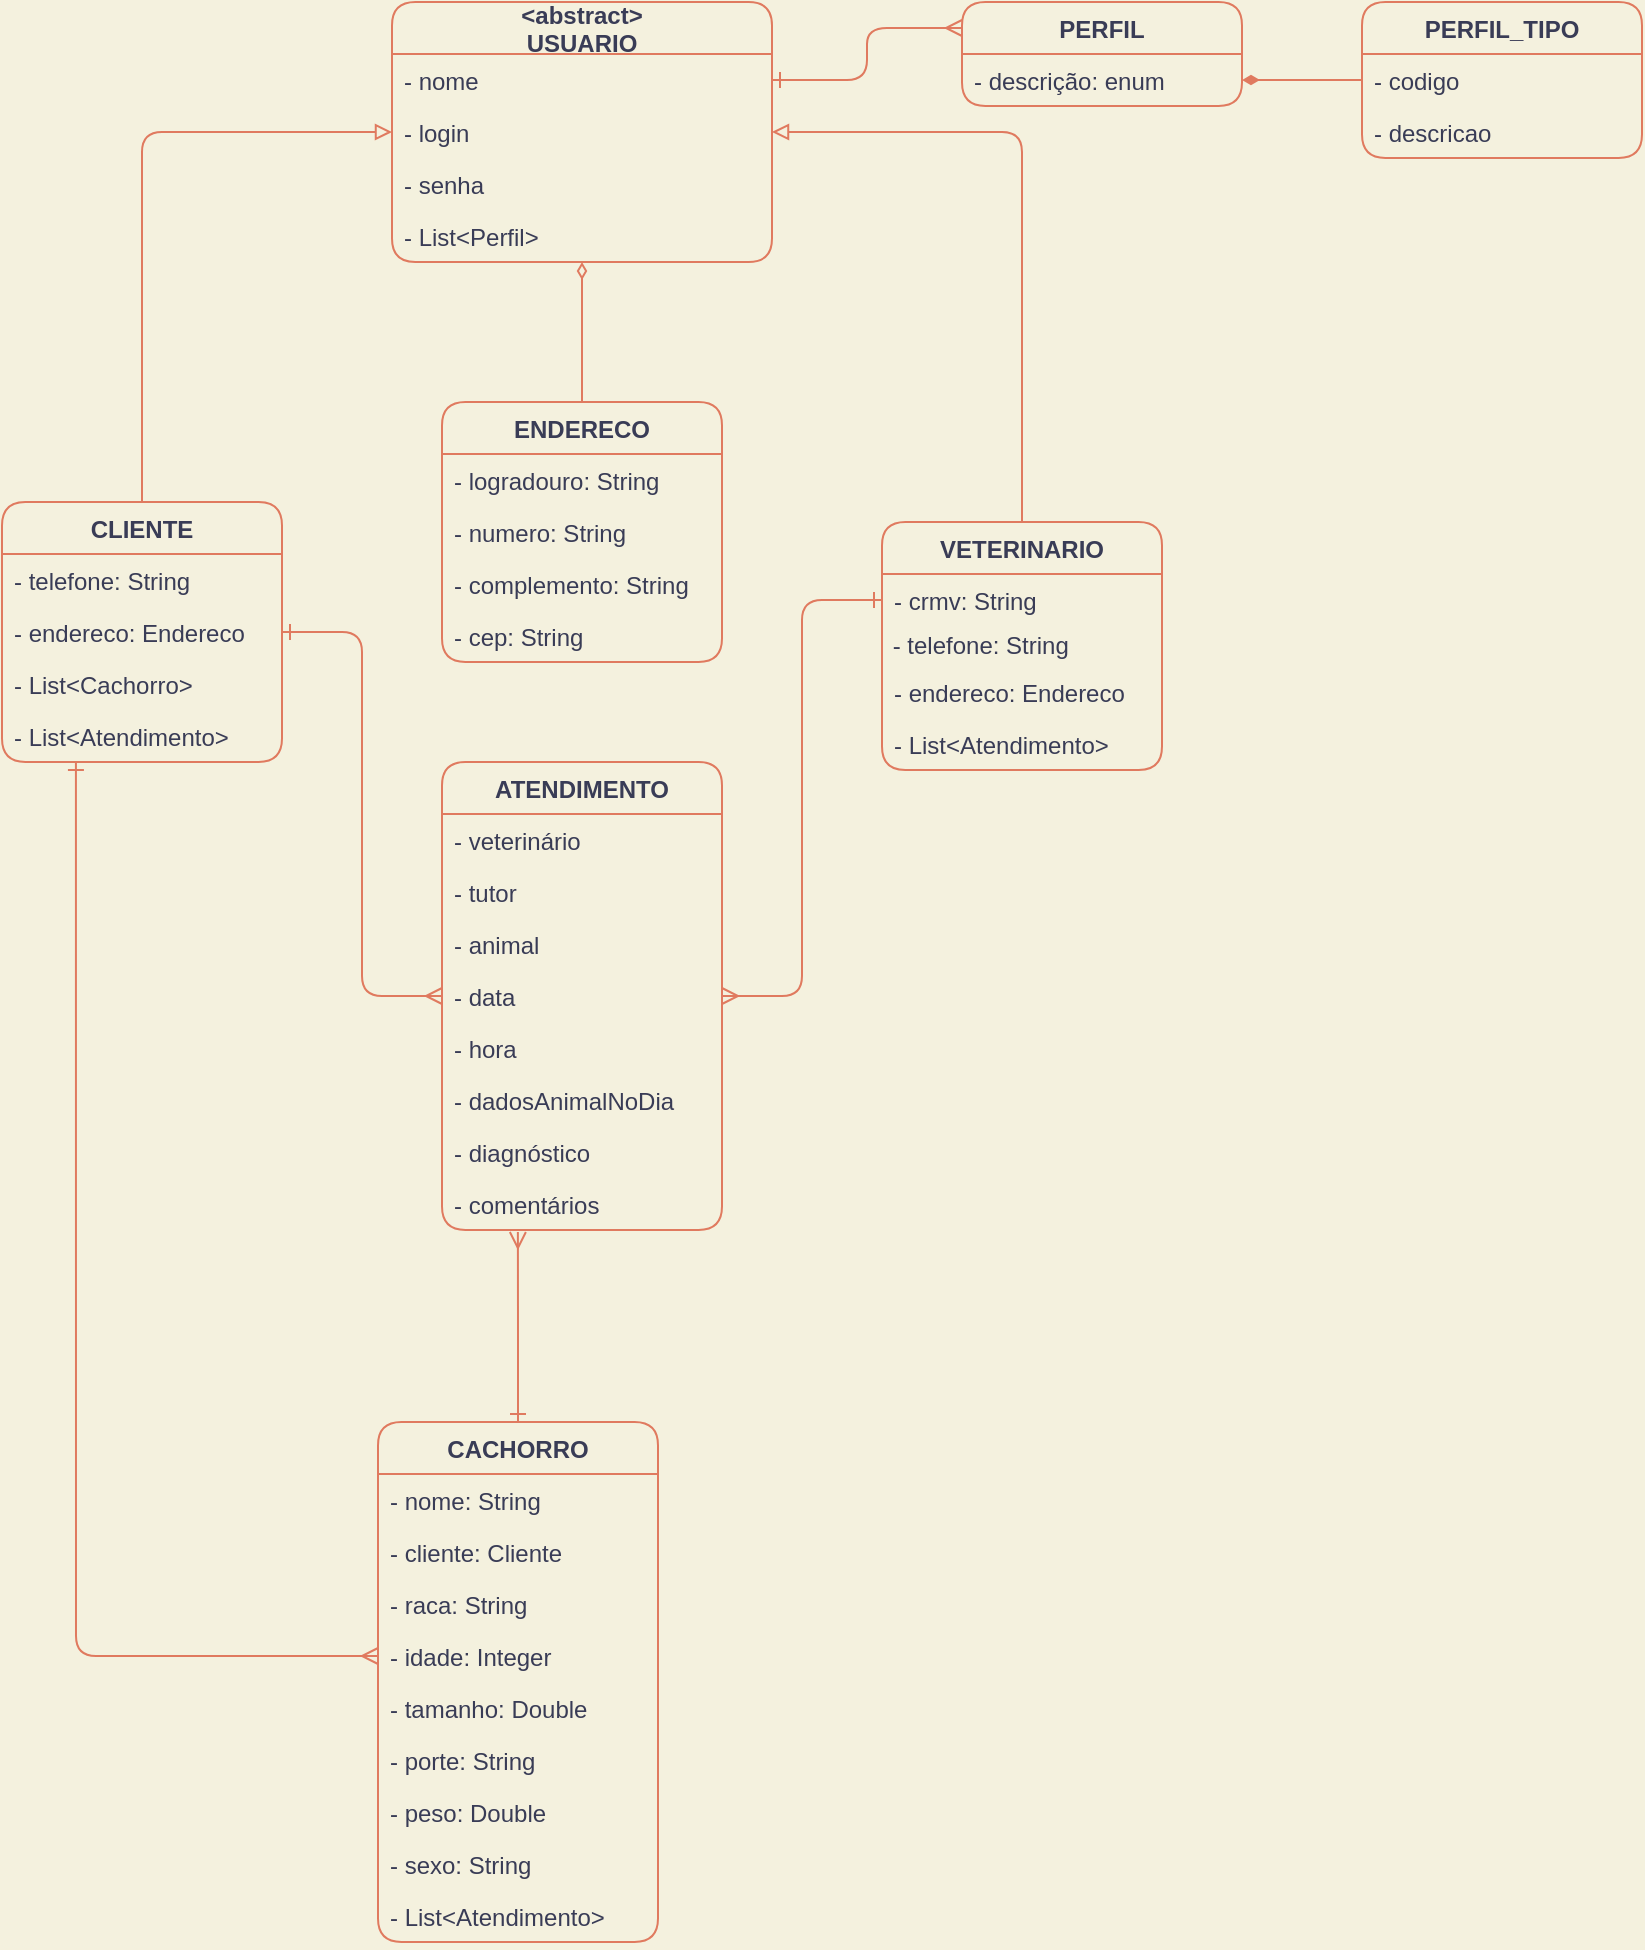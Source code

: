 <mxfile version="19.0.3" type="device"><diagram id="C5RBs43oDa-KdzZeNtuy" name="Page-1"><mxGraphModel dx="211" dy="1828" grid="1" gridSize="10" guides="1" tooltips="1" connect="1" arrows="1" fold="1" page="1" pageScale="1" pageWidth="827" pageHeight="1169" background="#F4F1DE" math="0" shadow="0"><root><mxCell id="WIyWlLk6GJQsqaUBKTNV-0"/><mxCell id="WIyWlLk6GJQsqaUBKTNV-1" parent="WIyWlLk6GJQsqaUBKTNV-0"/><mxCell id="pqKwHdrQKFQmJptRDVtD-0" style="edgeStyle=orthogonalEdgeStyle;rounded=1;orthogonalLoop=1;jettySize=auto;html=1;entryX=1;entryY=0.5;entryDx=0;entryDy=0;startArrow=baseDash;startFill=0;endArrow=block;endFill=0;labelBackgroundColor=#F4F1DE;strokeColor=#E07A5F;fontColor=#393C56;" edge="1" parent="WIyWlLk6GJQsqaUBKTNV-1" source="pqKwHdrQKFQmJptRDVtD-1" target="pqKwHdrQKFQmJptRDVtD-41"><mxGeometry relative="1" as="geometry"/></mxCell><mxCell id="pqKwHdrQKFQmJptRDVtD-1" value="VETERINARIO" style="swimlane;fontStyle=1;childLayout=stackLayout;horizontal=1;startSize=26;fillColor=none;horizontalStack=0;resizeParent=1;resizeParentMax=0;resizeLast=0;collapsible=1;marginBottom=0;strokeColor=#E07A5F;fontColor=#393C56;rounded=1;" vertex="1" parent="WIyWlLk6GJQsqaUBKTNV-1"><mxGeometry x="1420" y="80" width="140" height="124" as="geometry"/></mxCell><mxCell id="pqKwHdrQKFQmJptRDVtD-2" value="- crmv: String" style="text;strokeColor=none;fillColor=none;align=left;verticalAlign=top;spacingLeft=4;spacingRight=4;overflow=hidden;rotatable=0;points=[[0,0.5],[1,0.5]];portConstraint=eastwest;fontColor=#393C56;rounded=1;" vertex="1" parent="pqKwHdrQKFQmJptRDVtD-1"><mxGeometry y="26" width="140" height="26" as="geometry"/></mxCell><mxCell id="pqKwHdrQKFQmJptRDVtD-3" value="&amp;nbsp;- telefone: String" style="text;html=1;resizable=0;autosize=1;align=left;verticalAlign=middle;points=[];fillColor=none;strokeColor=none;rounded=1;fontColor=#393C56;" vertex="1" parent="pqKwHdrQKFQmJptRDVtD-1"><mxGeometry y="52" width="140" height="20" as="geometry"/></mxCell><mxCell id="pqKwHdrQKFQmJptRDVtD-4" value="- endereco: Endereco" style="text;strokeColor=none;fillColor=none;align=left;verticalAlign=top;spacingLeft=4;spacingRight=4;overflow=hidden;rotatable=0;points=[[0,0.5],[1,0.5]];portConstraint=eastwest;fontColor=#393C56;rounded=1;" vertex="1" parent="pqKwHdrQKFQmJptRDVtD-1"><mxGeometry y="72" width="140" height="26" as="geometry"/></mxCell><mxCell id="pqKwHdrQKFQmJptRDVtD-5" value="- List&lt;Atendimento&gt;" style="text;strokeColor=none;fillColor=none;align=left;verticalAlign=top;spacingLeft=4;spacingRight=4;overflow=hidden;rotatable=0;points=[[0,0.5],[1,0.5]];portConstraint=eastwest;fontColor=#393C56;rounded=1;" vertex="1" parent="pqKwHdrQKFQmJptRDVtD-1"><mxGeometry y="98" width="140" height="26" as="geometry"/></mxCell><mxCell id="pqKwHdrQKFQmJptRDVtD-6" style="edgeStyle=orthogonalEdgeStyle;rounded=1;orthogonalLoop=1;jettySize=auto;html=1;startArrow=ERone;startFill=0;endArrow=ERmany;endFill=0;labelBackgroundColor=#F4F1DE;strokeColor=#E07A5F;fontColor=#393C56;" edge="1" parent="WIyWlLk6GJQsqaUBKTNV-1" source="pqKwHdrQKFQmJptRDVtD-8" target="pqKwHdrQKFQmJptRDVtD-30"><mxGeometry relative="1" as="geometry"/></mxCell><mxCell id="pqKwHdrQKFQmJptRDVtD-7" style="edgeStyle=orthogonalEdgeStyle;rounded=1;orthogonalLoop=1;jettySize=auto;html=1;entryX=0;entryY=0.5;entryDx=0;entryDy=0;startArrow=baseDash;startFill=0;endArrow=block;endFill=0;labelBackgroundColor=#F4F1DE;strokeColor=#E07A5F;fontColor=#393C56;" edge="1" parent="WIyWlLk6GJQsqaUBKTNV-1" source="pqKwHdrQKFQmJptRDVtD-8" target="pqKwHdrQKFQmJptRDVtD-41"><mxGeometry relative="1" as="geometry"/></mxCell><mxCell id="pqKwHdrQKFQmJptRDVtD-8" value="CLIENTE" style="swimlane;fontStyle=1;childLayout=stackLayout;horizontal=1;startSize=26;fillColor=none;horizontalStack=0;resizeParent=1;resizeParentMax=0;resizeLast=0;collapsible=1;marginBottom=0;strokeColor=#E07A5F;fontColor=#393C56;rounded=1;" vertex="1" parent="WIyWlLk6GJQsqaUBKTNV-1"><mxGeometry x="980" y="70" width="140" height="130" as="geometry"/></mxCell><mxCell id="pqKwHdrQKFQmJptRDVtD-9" value="- telefone: String" style="text;strokeColor=none;fillColor=none;align=left;verticalAlign=top;spacingLeft=4;spacingRight=4;overflow=hidden;rotatable=0;points=[[0,0.5],[1,0.5]];portConstraint=eastwest;fontColor=#393C56;rounded=1;" vertex="1" parent="pqKwHdrQKFQmJptRDVtD-8"><mxGeometry y="26" width="140" height="26" as="geometry"/></mxCell><mxCell id="pqKwHdrQKFQmJptRDVtD-10" value="- endereco: Endereco" style="text;strokeColor=none;fillColor=none;align=left;verticalAlign=top;spacingLeft=4;spacingRight=4;overflow=hidden;rotatable=0;points=[[0,0.5],[1,0.5]];portConstraint=eastwest;fontColor=#393C56;rounded=1;" vertex="1" parent="pqKwHdrQKFQmJptRDVtD-8"><mxGeometry y="52" width="140" height="26" as="geometry"/></mxCell><mxCell id="pqKwHdrQKFQmJptRDVtD-11" value="- List&lt;Cachorro&gt;" style="text;strokeColor=none;fillColor=none;align=left;verticalAlign=top;spacingLeft=4;spacingRight=4;overflow=hidden;rotatable=0;points=[[0,0.5],[1,0.5]];portConstraint=eastwest;fontColor=#393C56;rounded=1;" vertex="1" parent="pqKwHdrQKFQmJptRDVtD-8"><mxGeometry y="78" width="140" height="26" as="geometry"/></mxCell><mxCell id="pqKwHdrQKFQmJptRDVtD-12" value="- List&lt;Atendimento&gt;" style="text;strokeColor=none;fillColor=none;align=left;verticalAlign=top;spacingLeft=4;spacingRight=4;overflow=hidden;rotatable=0;points=[[0,0.5],[1,0.5]];portConstraint=eastwest;fontColor=#393C56;rounded=1;" vertex="1" parent="pqKwHdrQKFQmJptRDVtD-8"><mxGeometry y="104" width="140" height="26" as="geometry"/></mxCell><mxCell id="pqKwHdrQKFQmJptRDVtD-13" style="edgeStyle=orthogonalEdgeStyle;rounded=1;orthogonalLoop=1;jettySize=auto;html=1;entryX=0.271;entryY=1.038;entryDx=0;entryDy=0;entryPerimeter=0;startArrow=ERone;startFill=0;endArrow=ERmany;endFill=0;labelBackgroundColor=#F4F1DE;strokeColor=#E07A5F;fontColor=#393C56;" edge="1" parent="WIyWlLk6GJQsqaUBKTNV-1" source="pqKwHdrQKFQmJptRDVtD-14" target="pqKwHdrQKFQmJptRDVtD-38"><mxGeometry relative="1" as="geometry"/></mxCell><mxCell id="pqKwHdrQKFQmJptRDVtD-14" value="CACHORRO" style="swimlane;fontStyle=1;childLayout=stackLayout;horizontal=1;startSize=26;fillColor=none;horizontalStack=0;resizeParent=1;resizeParentMax=0;resizeLast=0;collapsible=1;marginBottom=0;strokeColor=#E07A5F;fontColor=#393C56;rounded=1;" vertex="1" parent="WIyWlLk6GJQsqaUBKTNV-1"><mxGeometry x="1168" y="530" width="140" height="260" as="geometry"/></mxCell><mxCell id="pqKwHdrQKFQmJptRDVtD-15" value="- nome: String" style="text;strokeColor=none;fillColor=none;align=left;verticalAlign=top;spacingLeft=4;spacingRight=4;overflow=hidden;rotatable=0;points=[[0,0.5],[1,0.5]];portConstraint=eastwest;fontColor=#393C56;rounded=1;" vertex="1" parent="pqKwHdrQKFQmJptRDVtD-14"><mxGeometry y="26" width="140" height="26" as="geometry"/></mxCell><mxCell id="pqKwHdrQKFQmJptRDVtD-16" value="- cliente: Cliente" style="text;strokeColor=none;fillColor=none;align=left;verticalAlign=top;spacingLeft=4;spacingRight=4;overflow=hidden;rotatable=0;points=[[0,0.5],[1,0.5]];portConstraint=eastwest;fontColor=#393C56;rounded=1;" vertex="1" parent="pqKwHdrQKFQmJptRDVtD-14"><mxGeometry y="52" width="140" height="26" as="geometry"/></mxCell><mxCell id="pqKwHdrQKFQmJptRDVtD-17" value="- raca: String" style="text;strokeColor=none;fillColor=none;align=left;verticalAlign=top;spacingLeft=4;spacingRight=4;overflow=hidden;rotatable=0;points=[[0,0.5],[1,0.5]];portConstraint=eastwest;fontColor=#393C56;rounded=1;" vertex="1" parent="pqKwHdrQKFQmJptRDVtD-14"><mxGeometry y="78" width="140" height="26" as="geometry"/></mxCell><mxCell id="pqKwHdrQKFQmJptRDVtD-18" value="- idade: Integer" style="text;strokeColor=none;fillColor=none;align=left;verticalAlign=top;spacingLeft=4;spacingRight=4;overflow=hidden;rotatable=0;points=[[0,0.5],[1,0.5]];portConstraint=eastwest;fontColor=#393C56;rounded=1;" vertex="1" parent="pqKwHdrQKFQmJptRDVtD-14"><mxGeometry y="104" width="140" height="26" as="geometry"/></mxCell><mxCell id="pqKwHdrQKFQmJptRDVtD-19" value="- tamanho: Double" style="text;strokeColor=none;fillColor=none;align=left;verticalAlign=top;spacingLeft=4;spacingRight=4;overflow=hidden;rotatable=0;points=[[0,0.5],[1,0.5]];portConstraint=eastwest;fontColor=#393C56;rounded=1;" vertex="1" parent="pqKwHdrQKFQmJptRDVtD-14"><mxGeometry y="130" width="140" height="26" as="geometry"/></mxCell><mxCell id="pqKwHdrQKFQmJptRDVtD-20" value="- porte: String" style="text;strokeColor=none;fillColor=none;align=left;verticalAlign=top;spacingLeft=4;spacingRight=4;overflow=hidden;rotatable=0;points=[[0,0.5],[1,0.5]];portConstraint=eastwest;fontColor=#393C56;rounded=1;" vertex="1" parent="pqKwHdrQKFQmJptRDVtD-14"><mxGeometry y="156" width="140" height="26" as="geometry"/></mxCell><mxCell id="pqKwHdrQKFQmJptRDVtD-21" value="- peso: Double" style="text;strokeColor=none;fillColor=none;align=left;verticalAlign=top;spacingLeft=4;spacingRight=4;overflow=hidden;rotatable=0;points=[[0,0.5],[1,0.5]];portConstraint=eastwest;fontColor=#393C56;rounded=1;" vertex="1" parent="pqKwHdrQKFQmJptRDVtD-14"><mxGeometry y="182" width="140" height="26" as="geometry"/></mxCell><mxCell id="pqKwHdrQKFQmJptRDVtD-22" value="- sexo: String" style="text;strokeColor=none;fillColor=none;align=left;verticalAlign=top;spacingLeft=4;spacingRight=4;overflow=hidden;rotatable=0;points=[[0,0.5],[1,0.5]];portConstraint=eastwest;fontColor=#393C56;rounded=1;" vertex="1" parent="pqKwHdrQKFQmJptRDVtD-14"><mxGeometry y="208" width="140" height="26" as="geometry"/></mxCell><mxCell id="pqKwHdrQKFQmJptRDVtD-23" value="- List&lt;Atendimento&gt;" style="text;strokeColor=none;fillColor=none;align=left;verticalAlign=top;spacingLeft=4;spacingRight=4;overflow=hidden;rotatable=0;points=[[0,0.5],[1,0.5]];portConstraint=eastwest;fontColor=#393C56;rounded=1;" vertex="1" parent="pqKwHdrQKFQmJptRDVtD-14"><mxGeometry y="234" width="140" height="26" as="geometry"/></mxCell><mxCell id="pqKwHdrQKFQmJptRDVtD-24" style="edgeStyle=orthogonalEdgeStyle;rounded=1;orthogonalLoop=1;jettySize=auto;html=1;entryX=0.5;entryY=1;entryDx=0;entryDy=0;entryPerimeter=0;startArrow=baseDash;startFill=0;endArrow=diamondThin;endFill=0;strokeWidth=1;labelBackgroundColor=#F4F1DE;strokeColor=#E07A5F;fontColor=#393C56;" edge="1" parent="WIyWlLk6GJQsqaUBKTNV-1" source="pqKwHdrQKFQmJptRDVtD-25" target="pqKwHdrQKFQmJptRDVtD-43"><mxGeometry relative="1" as="geometry"/></mxCell><mxCell id="pqKwHdrQKFQmJptRDVtD-25" value="ENDERECO" style="swimlane;fontStyle=1;childLayout=stackLayout;horizontal=1;startSize=26;fillColor=none;horizontalStack=0;resizeParent=1;resizeParentMax=0;resizeLast=0;collapsible=1;marginBottom=0;strokeColor=#E07A5F;fontColor=#393C56;rounded=1;" vertex="1" parent="WIyWlLk6GJQsqaUBKTNV-1"><mxGeometry x="1200" y="20" width="140" height="130" as="geometry"/></mxCell><mxCell id="pqKwHdrQKFQmJptRDVtD-26" value="- logradouro: String" style="text;strokeColor=none;fillColor=none;align=left;verticalAlign=top;spacingLeft=4;spacingRight=4;overflow=hidden;rotatable=0;points=[[0,0.5],[1,0.5]];portConstraint=eastwest;fontColor=#393C56;rounded=1;" vertex="1" parent="pqKwHdrQKFQmJptRDVtD-25"><mxGeometry y="26" width="140" height="26" as="geometry"/></mxCell><mxCell id="pqKwHdrQKFQmJptRDVtD-27" value="- numero: String" style="text;strokeColor=none;fillColor=none;align=left;verticalAlign=top;spacingLeft=4;spacingRight=4;overflow=hidden;rotatable=0;points=[[0,0.5],[1,0.5]];portConstraint=eastwest;fontColor=#393C56;rounded=1;" vertex="1" parent="pqKwHdrQKFQmJptRDVtD-25"><mxGeometry y="52" width="140" height="26" as="geometry"/></mxCell><mxCell id="pqKwHdrQKFQmJptRDVtD-28" value="- complemento: String" style="text;strokeColor=none;fillColor=none;align=left;verticalAlign=top;spacingLeft=4;spacingRight=4;overflow=hidden;rotatable=0;points=[[0,0.5],[1,0.5]];portConstraint=eastwest;fontColor=#393C56;rounded=1;" vertex="1" parent="pqKwHdrQKFQmJptRDVtD-25"><mxGeometry y="78" width="140" height="26" as="geometry"/></mxCell><mxCell id="pqKwHdrQKFQmJptRDVtD-29" value="- cep: String" style="text;strokeColor=none;fillColor=none;align=left;verticalAlign=top;spacingLeft=4;spacingRight=4;overflow=hidden;rotatable=0;points=[[0,0.5],[1,0.5]];portConstraint=eastwest;fontColor=#393C56;rounded=1;" vertex="1" parent="pqKwHdrQKFQmJptRDVtD-25"><mxGeometry y="104" width="140" height="26" as="geometry"/></mxCell><mxCell id="pqKwHdrQKFQmJptRDVtD-30" value="ATENDIMENTO" style="swimlane;fontStyle=1;childLayout=stackLayout;horizontal=1;startSize=26;fillColor=none;horizontalStack=0;resizeParent=1;resizeParentMax=0;resizeLast=0;collapsible=1;marginBottom=0;strokeColor=#E07A5F;fontColor=#393C56;rounded=1;" vertex="1" parent="WIyWlLk6GJQsqaUBKTNV-1"><mxGeometry x="1200" y="200" width="140" height="234" as="geometry"/></mxCell><mxCell id="pqKwHdrQKFQmJptRDVtD-31" value="- veterinário" style="text;strokeColor=none;fillColor=none;align=left;verticalAlign=top;spacingLeft=4;spacingRight=4;overflow=hidden;rotatable=0;points=[[0,0.5],[1,0.5]];portConstraint=eastwest;fontColor=#393C56;rounded=1;" vertex="1" parent="pqKwHdrQKFQmJptRDVtD-30"><mxGeometry y="26" width="140" height="26" as="geometry"/></mxCell><mxCell id="pqKwHdrQKFQmJptRDVtD-32" value="- tutor" style="text;strokeColor=none;fillColor=none;align=left;verticalAlign=top;spacingLeft=4;spacingRight=4;overflow=hidden;rotatable=0;points=[[0,0.5],[1,0.5]];portConstraint=eastwest;fontColor=#393C56;rounded=1;" vertex="1" parent="pqKwHdrQKFQmJptRDVtD-30"><mxGeometry y="52" width="140" height="26" as="geometry"/></mxCell><mxCell id="pqKwHdrQKFQmJptRDVtD-33" value="- animal" style="text;strokeColor=none;fillColor=none;align=left;verticalAlign=top;spacingLeft=4;spacingRight=4;overflow=hidden;rotatable=0;points=[[0,0.5],[1,0.5]];portConstraint=eastwest;fontColor=#393C56;rounded=1;" vertex="1" parent="pqKwHdrQKFQmJptRDVtD-30"><mxGeometry y="78" width="140" height="26" as="geometry"/></mxCell><mxCell id="pqKwHdrQKFQmJptRDVtD-34" value="- data" style="text;strokeColor=none;fillColor=none;align=left;verticalAlign=top;spacingLeft=4;spacingRight=4;overflow=hidden;rotatable=0;points=[[0,0.5],[1,0.5]];portConstraint=eastwest;fontColor=#393C56;rounded=1;" vertex="1" parent="pqKwHdrQKFQmJptRDVtD-30"><mxGeometry y="104" width="140" height="26" as="geometry"/></mxCell><mxCell id="pqKwHdrQKFQmJptRDVtD-35" value="- hora" style="text;strokeColor=none;fillColor=none;align=left;verticalAlign=top;spacingLeft=4;spacingRight=4;overflow=hidden;rotatable=0;points=[[0,0.5],[1,0.5]];portConstraint=eastwest;fontColor=#393C56;rounded=1;" vertex="1" parent="pqKwHdrQKFQmJptRDVtD-30"><mxGeometry y="130" width="140" height="26" as="geometry"/></mxCell><mxCell id="pqKwHdrQKFQmJptRDVtD-36" value="- dadosAnimalNoDia" style="text;strokeColor=none;fillColor=none;align=left;verticalAlign=top;spacingLeft=4;spacingRight=4;overflow=hidden;rotatable=0;points=[[0,0.5],[1,0.5]];portConstraint=eastwest;fontColor=#393C56;rounded=1;" vertex="1" parent="pqKwHdrQKFQmJptRDVtD-30"><mxGeometry y="156" width="140" height="26" as="geometry"/></mxCell><mxCell id="pqKwHdrQKFQmJptRDVtD-37" value="- diagnóstico" style="text;strokeColor=none;fillColor=none;align=left;verticalAlign=top;spacingLeft=4;spacingRight=4;overflow=hidden;rotatable=0;points=[[0,0.5],[1,0.5]];portConstraint=eastwest;fontColor=#393C56;rounded=1;" vertex="1" parent="pqKwHdrQKFQmJptRDVtD-30"><mxGeometry y="182" width="140" height="26" as="geometry"/></mxCell><mxCell id="pqKwHdrQKFQmJptRDVtD-38" value="- comentários" style="text;strokeColor=none;fillColor=none;align=left;verticalAlign=top;spacingLeft=4;spacingRight=4;overflow=hidden;rotatable=0;points=[[0,0.5],[1,0.5]];portConstraint=eastwest;fontColor=#393C56;rounded=1;" vertex="1" parent="pqKwHdrQKFQmJptRDVtD-30"><mxGeometry y="208" width="140" height="26" as="geometry"/></mxCell><mxCell id="pqKwHdrQKFQmJptRDVtD-39" value="&lt;abstract&gt;&#10;USUARIO" style="swimlane;fontStyle=1;childLayout=stackLayout;horizontal=1;startSize=26;fillColor=none;horizontalStack=0;resizeParent=1;resizeParentMax=0;resizeLast=0;collapsible=1;marginBottom=0;strokeColor=#E07A5F;fontColor=#393C56;rounded=1;" vertex="1" parent="WIyWlLk6GJQsqaUBKTNV-1"><mxGeometry x="1175" y="-180" width="190" height="130" as="geometry"/></mxCell><mxCell id="pqKwHdrQKFQmJptRDVtD-40" value="- nome" style="text;strokeColor=none;fillColor=none;align=left;verticalAlign=top;spacingLeft=4;spacingRight=4;overflow=hidden;rotatable=0;points=[[0,0.5],[1,0.5]];portConstraint=eastwest;fontColor=#393C56;rounded=1;" vertex="1" parent="pqKwHdrQKFQmJptRDVtD-39"><mxGeometry y="26" width="190" height="26" as="geometry"/></mxCell><mxCell id="pqKwHdrQKFQmJptRDVtD-41" value="- login" style="text;strokeColor=none;fillColor=none;align=left;verticalAlign=top;spacingLeft=4;spacingRight=4;overflow=hidden;rotatable=0;points=[[0,0.5],[1,0.5]];portConstraint=eastwest;fontColor=#393C56;rounded=1;" vertex="1" parent="pqKwHdrQKFQmJptRDVtD-39"><mxGeometry y="52" width="190" height="26" as="geometry"/></mxCell><mxCell id="pqKwHdrQKFQmJptRDVtD-42" value="- senha" style="text;strokeColor=none;fillColor=none;align=left;verticalAlign=top;spacingLeft=4;spacingRight=4;overflow=hidden;rotatable=0;points=[[0,0.5],[1,0.5]];portConstraint=eastwest;fontColor=#393C56;rounded=1;" vertex="1" parent="pqKwHdrQKFQmJptRDVtD-39"><mxGeometry y="78" width="190" height="26" as="geometry"/></mxCell><mxCell id="pqKwHdrQKFQmJptRDVtD-43" value="- List&lt;Perfil&gt;" style="text;strokeColor=none;fillColor=none;align=left;verticalAlign=top;spacingLeft=4;spacingRight=4;overflow=hidden;rotatable=0;points=[[0,0.5],[1,0.5]];portConstraint=eastwest;fontColor=#393C56;rounded=1;" vertex="1" parent="pqKwHdrQKFQmJptRDVtD-39"><mxGeometry y="104" width="190" height="26" as="geometry"/></mxCell><mxCell id="pqKwHdrQKFQmJptRDVtD-44" value="PERFIL" style="swimlane;fontStyle=1;childLayout=stackLayout;horizontal=1;startSize=26;fillColor=none;horizontalStack=0;resizeParent=1;resizeParentMax=0;resizeLast=0;collapsible=1;marginBottom=0;strokeColor=#E07A5F;fontColor=#393C56;rounded=1;" vertex="1" parent="WIyWlLk6GJQsqaUBKTNV-1"><mxGeometry x="1460" y="-180" width="140" height="52" as="geometry"/></mxCell><mxCell id="pqKwHdrQKFQmJptRDVtD-45" value="- descrição: enum" style="text;strokeColor=none;fillColor=none;align=left;verticalAlign=top;spacingLeft=4;spacingRight=4;overflow=hidden;rotatable=0;points=[[0,0.5],[1,0.5]];portConstraint=eastwest;fontColor=#393C56;rounded=1;" vertex="1" parent="pqKwHdrQKFQmJptRDVtD-44"><mxGeometry y="26" width="140" height="26" as="geometry"/></mxCell><mxCell id="pqKwHdrQKFQmJptRDVtD-46" style="edgeStyle=orthogonalEdgeStyle;rounded=1;orthogonalLoop=1;jettySize=auto;html=1;startArrow=ERone;startFill=0;endArrow=ERmany;endFill=0;labelBackgroundColor=#F4F1DE;strokeColor=#E07A5F;fontColor=#393C56;" edge="1" parent="WIyWlLk6GJQsqaUBKTNV-1" source="pqKwHdrQKFQmJptRDVtD-2" target="pqKwHdrQKFQmJptRDVtD-34"><mxGeometry relative="1" as="geometry"/></mxCell><mxCell id="pqKwHdrQKFQmJptRDVtD-47" style="edgeStyle=orthogonalEdgeStyle;rounded=1;orthogonalLoop=1;jettySize=auto;html=1;startArrow=ERone;startFill=0;endArrow=ERmany;endFill=0;entryX=0;entryY=0.25;entryDx=0;entryDy=0;labelBackgroundColor=#F4F1DE;strokeColor=#E07A5F;fontColor=#393C56;" edge="1" parent="WIyWlLk6GJQsqaUBKTNV-1" source="pqKwHdrQKFQmJptRDVtD-40" target="pqKwHdrQKFQmJptRDVtD-44"><mxGeometry relative="1" as="geometry"><mxPoint x="1430" y="-80" as="targetPoint"/></mxGeometry></mxCell><mxCell id="pqKwHdrQKFQmJptRDVtD-48" value="PERFIL_TIPO" style="swimlane;fontStyle=1;childLayout=stackLayout;horizontal=1;startSize=26;fillColor=none;horizontalStack=0;resizeParent=1;resizeParentMax=0;resizeLast=0;collapsible=1;marginBottom=0;strokeColor=#E07A5F;fontColor=#393C56;rounded=1;" vertex="1" parent="WIyWlLk6GJQsqaUBKTNV-1"><mxGeometry x="1660" y="-180" width="140" height="78" as="geometry"/></mxCell><mxCell id="pqKwHdrQKFQmJptRDVtD-49" value="- codigo" style="text;strokeColor=none;fillColor=none;align=left;verticalAlign=top;spacingLeft=4;spacingRight=4;overflow=hidden;rotatable=0;points=[[0,0.5],[1,0.5]];portConstraint=eastwest;fontColor=#393C56;rounded=1;" vertex="1" parent="pqKwHdrQKFQmJptRDVtD-48"><mxGeometry y="26" width="140" height="26" as="geometry"/></mxCell><mxCell id="pqKwHdrQKFQmJptRDVtD-50" value="- descricao" style="text;strokeColor=none;fillColor=none;align=left;verticalAlign=top;spacingLeft=4;spacingRight=4;overflow=hidden;rotatable=0;points=[[0,0.5],[1,0.5]];portConstraint=eastwest;fontColor=#393C56;rounded=1;" vertex="1" parent="pqKwHdrQKFQmJptRDVtD-48"><mxGeometry y="52" width="140" height="26" as="geometry"/></mxCell><mxCell id="pqKwHdrQKFQmJptRDVtD-51" style="edgeStyle=orthogonalEdgeStyle;rounded=1;orthogonalLoop=1;jettySize=auto;html=1;entryX=0;entryY=0.5;entryDx=0;entryDy=0;startArrow=diamondThin;startFill=1;endArrow=none;endFill=0;strokeWidth=1;labelBackgroundColor=#F4F1DE;strokeColor=#E07A5F;fontColor=#393C56;" edge="1" parent="WIyWlLk6GJQsqaUBKTNV-1" source="pqKwHdrQKFQmJptRDVtD-45" target="pqKwHdrQKFQmJptRDVtD-49"><mxGeometry relative="1" as="geometry"/></mxCell><mxCell id="pqKwHdrQKFQmJptRDVtD-52" style="edgeStyle=orthogonalEdgeStyle;rounded=1;orthogonalLoop=1;jettySize=auto;html=1;entryX=0.264;entryY=1;entryDx=0;entryDy=0;entryPerimeter=0;startArrow=ERmany;startFill=0;endArrow=ERone;endFill=0;strokeWidth=1;labelBackgroundColor=#F4F1DE;strokeColor=#E07A5F;fontColor=#393C56;" edge="1" parent="WIyWlLk6GJQsqaUBKTNV-1" source="pqKwHdrQKFQmJptRDVtD-18" target="pqKwHdrQKFQmJptRDVtD-12"><mxGeometry relative="1" as="geometry"/></mxCell></root></mxGraphModel></diagram></mxfile>